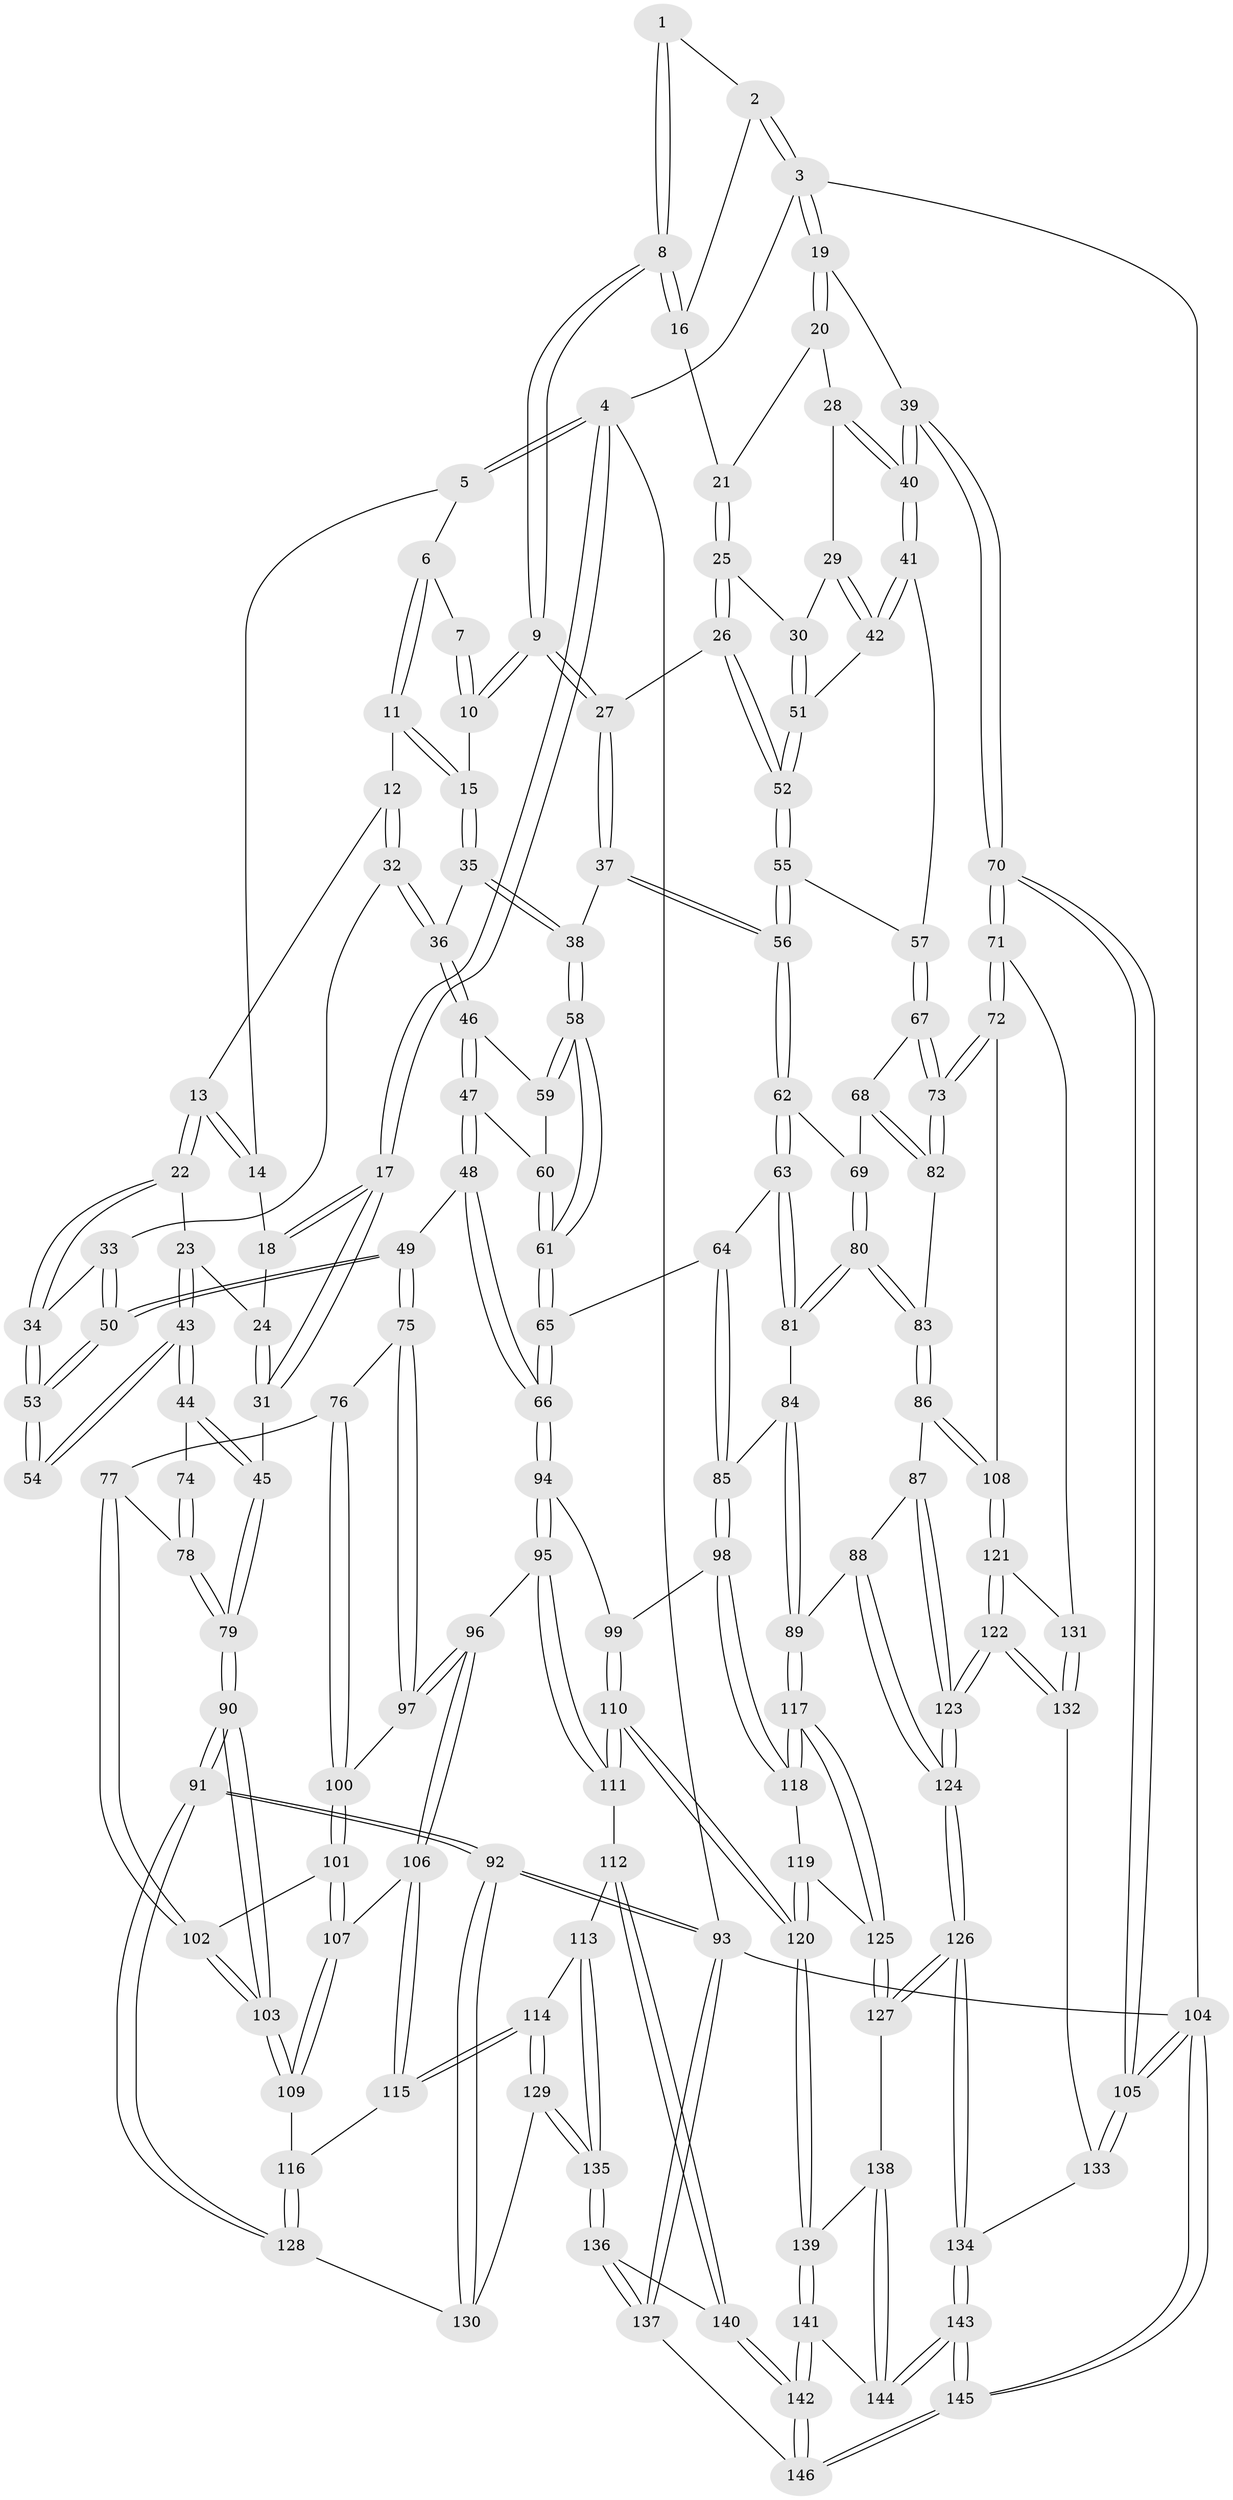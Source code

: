 // Generated by graph-tools (version 1.1) at 2025/02/03/09/25 05:02:07]
// undirected, 146 vertices, 362 edges
graph export_dot {
graph [start="1"]
  node [color=gray90,style=filled];
  1 [pos="+0.5345215057479543+0"];
  2 [pos="+0.9814851005693941+0"];
  3 [pos="+1+0"];
  4 [pos="+0+0"];
  5 [pos="+0.25620871519788535+0"];
  6 [pos="+0.37931802819284344+0"];
  7 [pos="+0.5140390973773065+0"];
  8 [pos="+0.6897141563243527+0.11614431034152349"];
  9 [pos="+0.6418961266939522+0.16779865894085141"];
  10 [pos="+0.5702696099041252+0.16452517173818476"];
  11 [pos="+0.36957788239007594+0.1113606820868024"];
  12 [pos="+0.34162937945784644+0.15032990844435157"];
  13 [pos="+0.25376043013534855+0.15288471948189739"];
  14 [pos="+0.18486138853178968+0.10796304141325372"];
  15 [pos="+0.5671180142021621+0.1660309887225557"];
  16 [pos="+0.7537241527980968+0.08901529604509612"];
  17 [pos="+0+0"];
  18 [pos="+0.12600729064038407+0.11539202039344144"];
  19 [pos="+1+0"];
  20 [pos="+0.8875605087602414+0.17169196495385097"];
  21 [pos="+0.8128902011781952+0.14829366269491603"];
  22 [pos="+0.16874296247568443+0.26508567737806826"];
  23 [pos="+0.10324814518697722+0.22053397115083376"];
  24 [pos="+0.10225297482573036+0.20732651397835666"];
  25 [pos="+0.7644212715560104+0.2627553461625518"];
  26 [pos="+0.7128453838872726+0.26465383195360215"];
  27 [pos="+0.6957644998292813+0.2647072165967896"];
  28 [pos="+0.8861245043457365+0.2214790941398101"];
  29 [pos="+0.8785864833367477+0.2292088891609521"];
  30 [pos="+0.7759620038449779+0.2678430384640601"];
  31 [pos="+0+0"];
  32 [pos="+0.34867258453182476+0.19622630039018776"];
  33 [pos="+0.33295743192355787+0.2190643812093893"];
  34 [pos="+0.18187999092788032+0.3093288531975518"];
  35 [pos="+0.5054300025446846+0.29521520647416843"];
  36 [pos="+0.4179878943406878+0.2858844121916735"];
  37 [pos="+0.6694487573374327+0.3398135367057578"];
  38 [pos="+0.5370184861487612+0.35450082836077984"];
  39 [pos="+1+0.35537406445909175"];
  40 [pos="+1+0.3704129972584708"];
  41 [pos="+0.9722482715783503+0.4006957963542833"];
  42 [pos="+0.8618931330693843+0.31617212741277645"];
  43 [pos="+0+0.27842884990921046"];
  44 [pos="+0+0.2818907754269764"];
  45 [pos="+0+0.2740027571857661"];
  46 [pos="+0.38210165484063796+0.34893502634453744"];
  47 [pos="+0.32231902292044706+0.40736640878723634"];
  48 [pos="+0.257055504406587+0.44573346069310477"];
  49 [pos="+0.24767797181011345+0.44519587096447494"];
  50 [pos="+0.2456617663534789+0.44306995590525255"];
  51 [pos="+0.8117508020591192+0.31724353671892686"];
  52 [pos="+0.7956774088185217+0.38136923104528403"];
  53 [pos="+0.18889011421751672+0.40502039379936405"];
  54 [pos="+0.17125476981814103+0.4060662613369112"];
  55 [pos="+0.7937332579117369+0.39135141637549653"];
  56 [pos="+0.7187848689167415+0.4372897111795704"];
  57 [pos="+0.9459127430898553+0.42048999722486163"];
  58 [pos="+0.5274697154106155+0.3889878399194786"];
  59 [pos="+0.4329842594480738+0.37963265461013757"];
  60 [pos="+0.42835259780645274+0.41926889514566934"];
  61 [pos="+0.5207747869946814+0.45834784586647365"];
  62 [pos="+0.7184453774150551+0.43954869241022637"];
  63 [pos="+0.6498038244220244+0.4969913151447151"];
  64 [pos="+0.6216906435570002+0.5006215096100928"];
  65 [pos="+0.5261297087892893+0.49278599464523265"];
  66 [pos="+0.46004779966315973+0.5762411595279171"];
  67 [pos="+0.9168664487976577+0.46921817109667013"];
  68 [pos="+0.8110861113358917+0.5145944632491699"];
  69 [pos="+0.7655683845900217+0.4853915362037362"];
  70 [pos="+1+0.700557850586396"];
  71 [pos="+1+0.704943269599801"];
  72 [pos="+0.9803449611454809+0.6924612960373392"];
  73 [pos="+0.9401538686107379+0.6422056050511493"];
  74 [pos="+0.10143062310933909+0.4339722210904673"];
  75 [pos="+0.23162344327143178+0.4983418484743361"];
  76 [pos="+0.09375929968525643+0.5675620762820713"];
  77 [pos="+0.013440024620963938+0.5236700812474784"];
  78 [pos="+0.011732223040349316+0.5222014238184055"];
  79 [pos="+0+0.5531908817739284"];
  80 [pos="+0.7212475781473356+0.6030831737395173"];
  81 [pos="+0.6637227934573426+0.5281896330164163"];
  82 [pos="+0.8151507747389534+0.5910026533667097"];
  83 [pos="+0.7391400892793111+0.6467479360602989"];
  84 [pos="+0.6609851096764856+0.5418930817930874"];
  85 [pos="+0.6129792186777647+0.6922311091255305"];
  86 [pos="+0.7174374097760199+0.7004590804391593"];
  87 [pos="+0.7070258957784127+0.7071203564713765"];
  88 [pos="+0.6906894874493984+0.7135661429659342"];
  89 [pos="+0.6589751251773261+0.7200303855172004"];
  90 [pos="+0+0.8292642950446459"];
  91 [pos="+0+0.979875118679411"];
  92 [pos="+0+1"];
  93 [pos="+0+1"];
  94 [pos="+0.4601117531816055+0.578577659837367"];
  95 [pos="+0.2785157328099752+0.6867226739133592"];
  96 [pos="+0.24968280019265787+0.6758666020546579"];
  97 [pos="+0.22873259867256637+0.5494476585171898"];
  98 [pos="+0.6128513512267216+0.6931672552466009"];
  99 [pos="+0.49614940823552833+0.6521544701191958"];
  100 [pos="+0.10644101541526747+0.6249685685652568"];
  101 [pos="+0.09572756728567448+0.6650917577486901"];
  102 [pos="+0.07655630084791612+0.6694730269055214"];
  103 [pos="+0+0.7884537934183079"];
  104 [pos="+1+1"];
  105 [pos="+1+1"];
  106 [pos="+0.20139292445154017+0.7036946534810913"];
  107 [pos="+0.16651454500302632+0.6993433100044626"];
  108 [pos="+0.8920649338714804+0.7473880750586205"];
  109 [pos="+0.09973227456023827+0.7756875397398697"];
  110 [pos="+0.41235391380947733+0.8249184145476471"];
  111 [pos="+0.374796603024466+0.8244283395746104"];
  112 [pos="+0.3462260034456435+0.8458074398107529"];
  113 [pos="+0.3005708918897196+0.8472577956855066"];
  114 [pos="+0.22358821333492085+0.8251160292202264"];
  115 [pos="+0.19243975020656048+0.7830914621157833"];
  116 [pos="+0.14395114038797416+0.8133795597577719"];
  117 [pos="+0.6550275231035994+0.7210265773019137"];
  118 [pos="+0.6514785681874696+0.719555000128237"];
  119 [pos="+0.5249997111019401+0.8066377347100468"];
  120 [pos="+0.4142318901404713+0.8265008853440542"];
  121 [pos="+0.8696924066791389+0.8122175692045615"];
  122 [pos="+0.8640773009253453+0.8271212937122118"];
  123 [pos="+0.828540544842785+0.8849879706629039"];
  124 [pos="+0.796596268436732+0.9823242085689318"];
  125 [pos="+0.6326954534383733+0.8693339614058544"];
  126 [pos="+0.7873536060077406+1"];
  127 [pos="+0.6328141502037937+0.8727829218922549"];
  128 [pos="+0.13586695631077778+0.8370297321877962"];
  129 [pos="+0.1739763499317061+0.8917970775073588"];
  130 [pos="+0.1727859621690494+0.8914040058362414"];
  131 [pos="+0.9692850175914963+0.8580391143580359"];
  132 [pos="+0.9599019625075773+0.8733222328255521"];
  133 [pos="+0.9598966172859373+0.873411513542474"];
  134 [pos="+0.8010498665112306+1"];
  135 [pos="+0.19875635901682584+0.9224190466025995"];
  136 [pos="+0.23170591299053037+1"];
  137 [pos="+0.20148294138884937+1"];
  138 [pos="+0.566909512058419+0.8978946740412359"];
  139 [pos="+0.4720643826233205+0.9111349142686567"];
  140 [pos="+0.3381675353149137+0.8689506860897729"];
  141 [pos="+0.4715659133810832+0.9353032263957956"];
  142 [pos="+0.4170650335182949+1"];
  143 [pos="+0.8227460397045465+1"];
  144 [pos="+0.5857866371194645+0.9946518481509475"];
  145 [pos="+0.8316223574852627+1"];
  146 [pos="+0.4000952664419369+1"];
  1 -- 2;
  1 -- 8;
  1 -- 8;
  2 -- 3;
  2 -- 3;
  2 -- 16;
  3 -- 4;
  3 -- 19;
  3 -- 19;
  3 -- 104;
  4 -- 5;
  4 -- 5;
  4 -- 17;
  4 -- 17;
  4 -- 93;
  5 -- 6;
  5 -- 14;
  6 -- 7;
  6 -- 11;
  6 -- 11;
  7 -- 10;
  7 -- 10;
  8 -- 9;
  8 -- 9;
  8 -- 16;
  8 -- 16;
  9 -- 10;
  9 -- 10;
  9 -- 27;
  9 -- 27;
  10 -- 15;
  11 -- 12;
  11 -- 15;
  11 -- 15;
  12 -- 13;
  12 -- 32;
  12 -- 32;
  13 -- 14;
  13 -- 14;
  13 -- 22;
  13 -- 22;
  14 -- 18;
  15 -- 35;
  15 -- 35;
  16 -- 21;
  17 -- 18;
  17 -- 18;
  17 -- 31;
  17 -- 31;
  18 -- 24;
  19 -- 20;
  19 -- 20;
  19 -- 39;
  20 -- 21;
  20 -- 28;
  21 -- 25;
  21 -- 25;
  22 -- 23;
  22 -- 34;
  22 -- 34;
  23 -- 24;
  23 -- 43;
  23 -- 43;
  24 -- 31;
  24 -- 31;
  25 -- 26;
  25 -- 26;
  25 -- 30;
  26 -- 27;
  26 -- 52;
  26 -- 52;
  27 -- 37;
  27 -- 37;
  28 -- 29;
  28 -- 40;
  28 -- 40;
  29 -- 30;
  29 -- 42;
  29 -- 42;
  30 -- 51;
  30 -- 51;
  31 -- 45;
  32 -- 33;
  32 -- 36;
  32 -- 36;
  33 -- 34;
  33 -- 50;
  33 -- 50;
  34 -- 53;
  34 -- 53;
  35 -- 36;
  35 -- 38;
  35 -- 38;
  36 -- 46;
  36 -- 46;
  37 -- 38;
  37 -- 56;
  37 -- 56;
  38 -- 58;
  38 -- 58;
  39 -- 40;
  39 -- 40;
  39 -- 70;
  39 -- 70;
  40 -- 41;
  40 -- 41;
  41 -- 42;
  41 -- 42;
  41 -- 57;
  42 -- 51;
  43 -- 44;
  43 -- 44;
  43 -- 54;
  43 -- 54;
  44 -- 45;
  44 -- 45;
  44 -- 74;
  45 -- 79;
  45 -- 79;
  46 -- 47;
  46 -- 47;
  46 -- 59;
  47 -- 48;
  47 -- 48;
  47 -- 60;
  48 -- 49;
  48 -- 66;
  48 -- 66;
  49 -- 50;
  49 -- 50;
  49 -- 75;
  49 -- 75;
  50 -- 53;
  50 -- 53;
  51 -- 52;
  51 -- 52;
  52 -- 55;
  52 -- 55;
  53 -- 54;
  53 -- 54;
  55 -- 56;
  55 -- 56;
  55 -- 57;
  56 -- 62;
  56 -- 62;
  57 -- 67;
  57 -- 67;
  58 -- 59;
  58 -- 59;
  58 -- 61;
  58 -- 61;
  59 -- 60;
  60 -- 61;
  60 -- 61;
  61 -- 65;
  61 -- 65;
  62 -- 63;
  62 -- 63;
  62 -- 69;
  63 -- 64;
  63 -- 81;
  63 -- 81;
  64 -- 65;
  64 -- 85;
  64 -- 85;
  65 -- 66;
  65 -- 66;
  66 -- 94;
  66 -- 94;
  67 -- 68;
  67 -- 73;
  67 -- 73;
  68 -- 69;
  68 -- 82;
  68 -- 82;
  69 -- 80;
  69 -- 80;
  70 -- 71;
  70 -- 71;
  70 -- 105;
  70 -- 105;
  71 -- 72;
  71 -- 72;
  71 -- 131;
  72 -- 73;
  72 -- 73;
  72 -- 108;
  73 -- 82;
  73 -- 82;
  74 -- 78;
  74 -- 78;
  75 -- 76;
  75 -- 97;
  75 -- 97;
  76 -- 77;
  76 -- 100;
  76 -- 100;
  77 -- 78;
  77 -- 102;
  77 -- 102;
  78 -- 79;
  78 -- 79;
  79 -- 90;
  79 -- 90;
  80 -- 81;
  80 -- 81;
  80 -- 83;
  80 -- 83;
  81 -- 84;
  82 -- 83;
  83 -- 86;
  83 -- 86;
  84 -- 85;
  84 -- 89;
  84 -- 89;
  85 -- 98;
  85 -- 98;
  86 -- 87;
  86 -- 108;
  86 -- 108;
  87 -- 88;
  87 -- 123;
  87 -- 123;
  88 -- 89;
  88 -- 124;
  88 -- 124;
  89 -- 117;
  89 -- 117;
  90 -- 91;
  90 -- 91;
  90 -- 103;
  90 -- 103;
  91 -- 92;
  91 -- 92;
  91 -- 128;
  91 -- 128;
  92 -- 93;
  92 -- 93;
  92 -- 130;
  92 -- 130;
  93 -- 137;
  93 -- 137;
  93 -- 104;
  94 -- 95;
  94 -- 95;
  94 -- 99;
  95 -- 96;
  95 -- 111;
  95 -- 111;
  96 -- 97;
  96 -- 97;
  96 -- 106;
  96 -- 106;
  97 -- 100;
  98 -- 99;
  98 -- 118;
  98 -- 118;
  99 -- 110;
  99 -- 110;
  100 -- 101;
  100 -- 101;
  101 -- 102;
  101 -- 107;
  101 -- 107;
  102 -- 103;
  102 -- 103;
  103 -- 109;
  103 -- 109;
  104 -- 105;
  104 -- 105;
  104 -- 145;
  104 -- 145;
  105 -- 133;
  105 -- 133;
  106 -- 107;
  106 -- 115;
  106 -- 115;
  107 -- 109;
  107 -- 109;
  108 -- 121;
  108 -- 121;
  109 -- 116;
  110 -- 111;
  110 -- 111;
  110 -- 120;
  110 -- 120;
  111 -- 112;
  112 -- 113;
  112 -- 140;
  112 -- 140;
  113 -- 114;
  113 -- 135;
  113 -- 135;
  114 -- 115;
  114 -- 115;
  114 -- 129;
  114 -- 129;
  115 -- 116;
  116 -- 128;
  116 -- 128;
  117 -- 118;
  117 -- 118;
  117 -- 125;
  117 -- 125;
  118 -- 119;
  119 -- 120;
  119 -- 120;
  119 -- 125;
  120 -- 139;
  120 -- 139;
  121 -- 122;
  121 -- 122;
  121 -- 131;
  122 -- 123;
  122 -- 123;
  122 -- 132;
  122 -- 132;
  123 -- 124;
  123 -- 124;
  124 -- 126;
  124 -- 126;
  125 -- 127;
  125 -- 127;
  126 -- 127;
  126 -- 127;
  126 -- 134;
  126 -- 134;
  127 -- 138;
  128 -- 130;
  129 -- 130;
  129 -- 135;
  129 -- 135;
  131 -- 132;
  131 -- 132;
  132 -- 133;
  133 -- 134;
  134 -- 143;
  134 -- 143;
  135 -- 136;
  135 -- 136;
  136 -- 137;
  136 -- 137;
  136 -- 140;
  137 -- 146;
  138 -- 139;
  138 -- 144;
  138 -- 144;
  139 -- 141;
  139 -- 141;
  140 -- 142;
  140 -- 142;
  141 -- 142;
  141 -- 142;
  141 -- 144;
  142 -- 146;
  142 -- 146;
  143 -- 144;
  143 -- 144;
  143 -- 145;
  143 -- 145;
  145 -- 146;
  145 -- 146;
}

